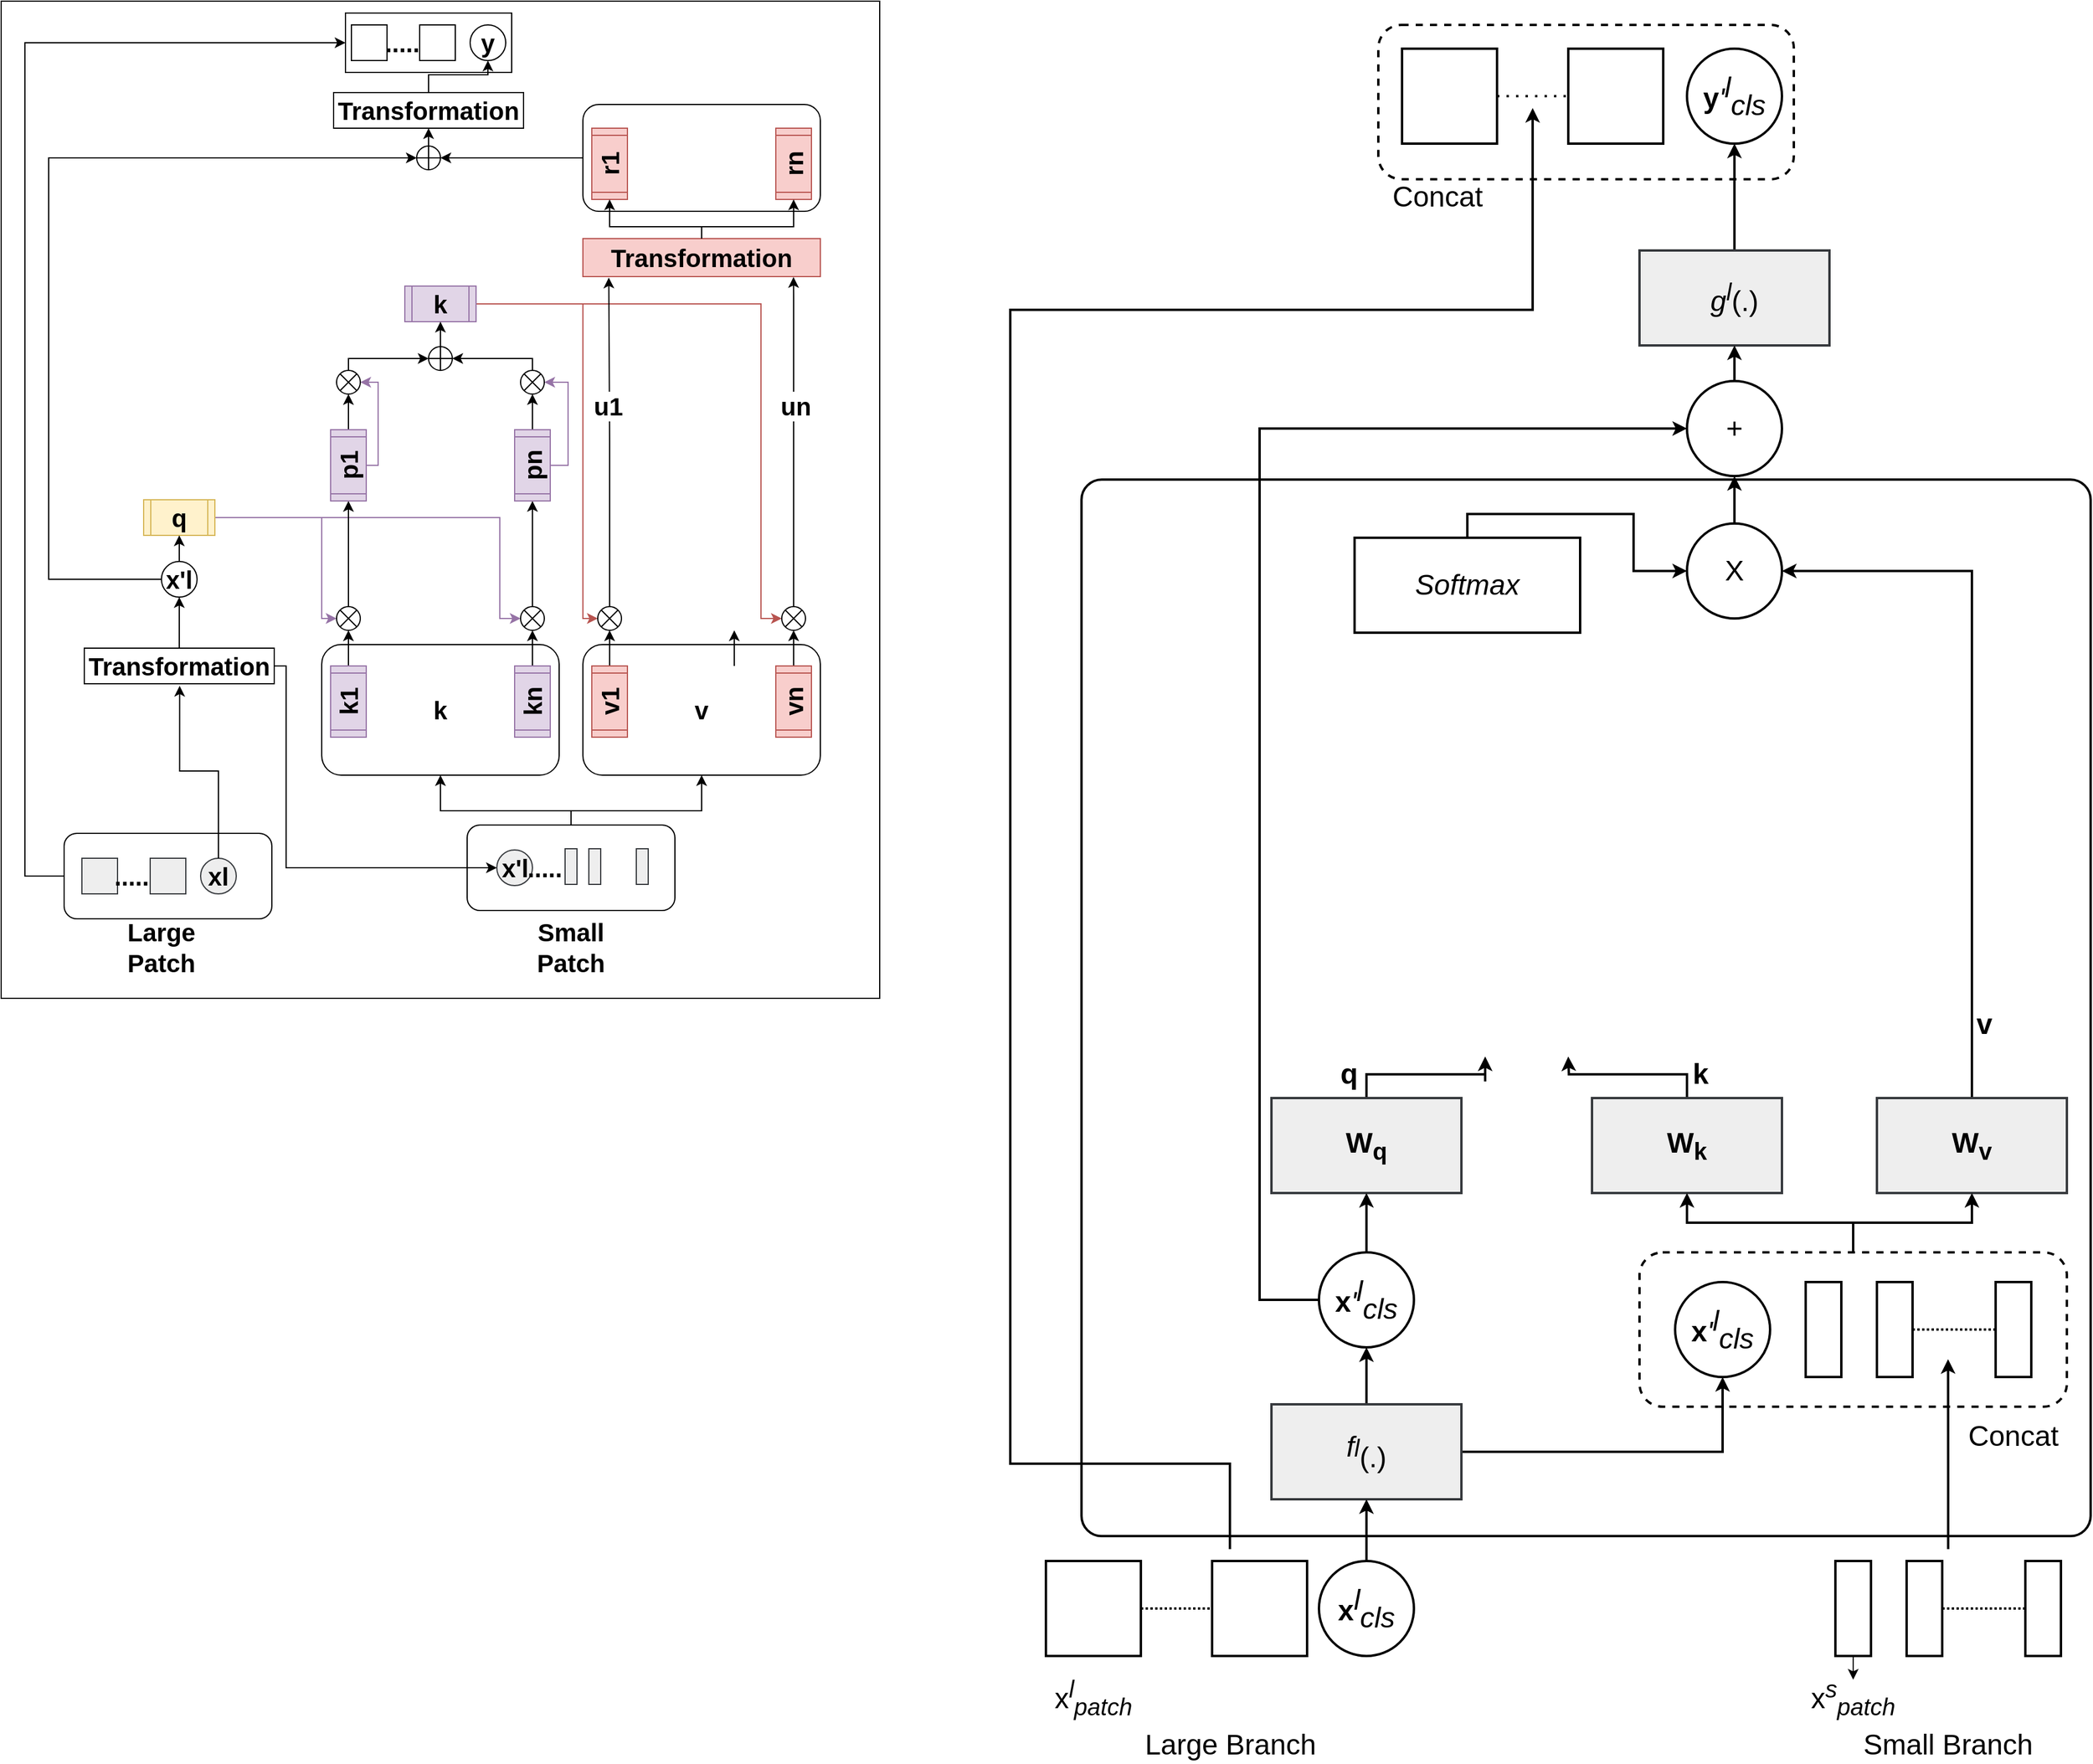<mxfile version="22.1.17" type="github">
  <diagram id="8pTBhF0LpMx93Jpw1MKz" name="Page-1">
    <mxGraphModel dx="2333" dy="1324" grid="1" gridSize="10" guides="1" tooltips="1" connect="1" arrows="1" fold="1" page="1" pageScale="1" pageWidth="850" pageHeight="1100" math="0" shadow="0">
      <root>
        <mxCell id="0" />
        <mxCell id="1" parent="0" />
        <mxCell id="Wy6P19Ys7phJF_CWAO8N-5" value="" style="rounded=0;whiteSpace=wrap;html=1;fontSize=21;fontStyle=1" parent="1" vertex="1">
          <mxGeometry x="50" y="18" width="740" height="840" as="geometry" />
        </mxCell>
        <mxCell id="Wy6P19Ys7phJF_CWAO8N-6" value="" style="rounded=0;whiteSpace=wrap;html=1;fontSize=21;fontStyle=1" parent="1" vertex="1">
          <mxGeometry x="340" y="28" width="140" height="50" as="geometry" />
        </mxCell>
        <mxCell id="Wy6P19Ys7phJF_CWAO8N-145" style="edgeStyle=orthogonalEdgeStyle;rounded=0;orthogonalLoop=1;jettySize=auto;html=1;exitX=1;exitY=0.5;exitDx=0;exitDy=0;entryX=0;entryY=0.5;entryDx=0;entryDy=0;fillColor=#e1d5e7;strokeColor=#9673a6;fontSize=21;fontStyle=1" parent="1" source="Wy6P19Ys7phJF_CWAO8N-24" target="Wy6P19Ys7phJF_CWAO8N-88" edge="1">
          <mxGeometry relative="1" as="geometry">
            <Array as="points">
              <mxPoint x="320" y="453" />
              <mxPoint x="320" y="538" />
            </Array>
          </mxGeometry>
        </mxCell>
        <mxCell id="Wy6P19Ys7phJF_CWAO8N-148" style="edgeStyle=orthogonalEdgeStyle;rounded=0;orthogonalLoop=1;jettySize=auto;html=1;exitX=1;exitY=0.5;exitDx=0;exitDy=0;entryX=0;entryY=0.5;entryDx=0;entryDy=0;fillColor=#e1d5e7;strokeColor=#9673a6;fontSize=21;fontStyle=1" parent="1" source="Wy6P19Ys7phJF_CWAO8N-24" target="Wy6P19Ys7phJF_CWAO8N-91" edge="1">
          <mxGeometry relative="1" as="geometry">
            <Array as="points">
              <mxPoint x="470" y="453" />
              <mxPoint x="470" y="538" />
            </Array>
          </mxGeometry>
        </mxCell>
        <mxCell id="Wy6P19Ys7phJF_CWAO8N-24" value="q" style="shape=process;whiteSpace=wrap;html=1;backgroundOutline=1;fillColor=#fff2cc;strokeColor=#d6b656;fontSize=21;fontStyle=1" parent="1" vertex="1">
          <mxGeometry x="170" y="438" width="60" height="30" as="geometry" />
        </mxCell>
        <mxCell id="Wy6P19Ys7phJF_CWAO8N-163" style="edgeStyle=orthogonalEdgeStyle;rounded=0;orthogonalLoop=1;jettySize=auto;html=1;exitX=1;exitY=0.5;exitDx=0;exitDy=0;entryX=0;entryY=0.5;entryDx=0;entryDy=0;fillColor=#f8cecc;strokeColor=#b85450;fontSize=21;fontStyle=1" parent="1" source="Wy6P19Ys7phJF_CWAO8N-26" target="Wy6P19Ys7phJF_CWAO8N-104" edge="1">
          <mxGeometry relative="1" as="geometry">
            <Array as="points">
              <mxPoint x="540" y="273" />
              <mxPoint x="540" y="538" />
            </Array>
          </mxGeometry>
        </mxCell>
        <mxCell id="Wy6P19Ys7phJF_CWAO8N-166" style="edgeStyle=orthogonalEdgeStyle;rounded=0;orthogonalLoop=1;jettySize=auto;html=1;exitX=1;exitY=0.5;exitDx=0;exitDy=0;entryX=0;entryY=0.5;entryDx=0;entryDy=0;fillColor=#f8cecc;strokeColor=#b85450;fontSize=21;fontStyle=1" parent="1" source="Wy6P19Ys7phJF_CWAO8N-26" target="Wy6P19Ys7phJF_CWAO8N-107" edge="1">
          <mxGeometry relative="1" as="geometry">
            <Array as="points">
              <mxPoint x="690" y="273" />
              <mxPoint x="690" y="538" />
            </Array>
          </mxGeometry>
        </mxCell>
        <mxCell id="Wy6P19Ys7phJF_CWAO8N-26" value="k" style="shape=process;whiteSpace=wrap;html=1;backgroundOutline=1;fillColor=#e1d5e7;strokeColor=#9673a6;fontSize=21;fontStyle=1" parent="1" vertex="1">
          <mxGeometry x="390" y="258" width="60" height="30" as="geometry" />
        </mxCell>
        <mxCell id="Wy6P19Ys7phJF_CWAO8N-173" style="edgeStyle=orthogonalEdgeStyle;rounded=0;orthogonalLoop=1;jettySize=auto;html=1;exitX=0;exitY=0.5;exitDx=0;exitDy=0;entryX=0;entryY=0.5;entryDx=0;entryDy=0;fontSize=21;fontStyle=1" parent="1" source="Wy6P19Ys7phJF_CWAO8N-198" target="Wy6P19Ys7phJF_CWAO8N-172" edge="1">
          <mxGeometry relative="1" as="geometry">
            <mxPoint x="100" y="623" as="sourcePoint" />
            <Array as="points">
              <mxPoint x="90" y="505" />
              <mxPoint x="90" y="150" />
            </Array>
          </mxGeometry>
        </mxCell>
        <mxCell id="Wy6P19Ys7phJF_CWAO8N-39" value="k" style="rounded=1;whiteSpace=wrap;html=1;fontSize=21;fontStyle=1" parent="1" vertex="1">
          <mxGeometry x="320" y="560" width="200" height="110" as="geometry" />
        </mxCell>
        <mxCell id="Wy6P19Ys7phJF_CWAO8N-40" value="v" style="rounded=1;whiteSpace=wrap;html=1;fontSize=21;fontStyle=1" parent="1" vertex="1">
          <mxGeometry x="540" y="560" width="200" height="110" as="geometry" />
        </mxCell>
        <mxCell id="Wy6P19Ys7phJF_CWAO8N-7" value="Transformation" style="rounded=0;whiteSpace=wrap;html=1;fillColor=#f8cecc;strokeColor=#b85450;fontSize=21;fontStyle=1" parent="1" vertex="1">
          <mxGeometry x="540" y="218" width="200" height="32" as="geometry" />
        </mxCell>
        <mxCell id="Wy6P19Ys7phJF_CWAO8N-149" style="edgeStyle=orthogonalEdgeStyle;rounded=0;orthogonalLoop=1;jettySize=auto;html=1;exitX=0.5;exitY=0;exitDx=0;exitDy=0;entryX=0.5;entryY=1;entryDx=0;entryDy=0;fontSize=21;fontStyle=1" parent="1" source="Wy6P19Ys7phJF_CWAO8N-198" target="Wy6P19Ys7phJF_CWAO8N-24" edge="1">
          <mxGeometry relative="1" as="geometry">
            <mxPoint x="200" y="488" as="sourcePoint" />
          </mxGeometry>
        </mxCell>
        <mxCell id="Wy6P19Ys7phJF_CWAO8N-76" style="edgeStyle=orthogonalEdgeStyle;rounded=0;orthogonalLoop=1;jettySize=auto;html=1;exitX=1;exitY=0.5;exitDx=0;exitDy=0;entryX=0.5;entryY=1;entryDx=0;entryDy=0;fontSize=21;fontStyle=1" parent="1" source="Wy6P19Ys7phJF_CWAO8N-78" target="Wy6P19Ys7phJF_CWAO8N-88" edge="1">
          <mxGeometry relative="1" as="geometry" />
        </mxCell>
        <mxCell id="Wy6P19Ys7phJF_CWAO8N-78" value="k1" style="shape=process;whiteSpace=wrap;html=1;backgroundOutline=1;rotation=-90;fillColor=#e1d5e7;strokeColor=#9673a6;fontSize=21;fontStyle=1" parent="1" vertex="1">
          <mxGeometry x="312.5" y="593" width="60" height="30" as="geometry" />
        </mxCell>
        <mxCell id="Wy6P19Ys7phJF_CWAO8N-85" style="edgeStyle=orthogonalEdgeStyle;rounded=0;orthogonalLoop=1;jettySize=auto;html=1;exitX=1;exitY=0.5;exitDx=0;exitDy=0;entryX=0.5;entryY=1;entryDx=0;entryDy=0;fontSize=21;fontStyle=1" parent="1" source="Wy6P19Ys7phJF_CWAO8N-87" target="Wy6P19Ys7phJF_CWAO8N-91" edge="1">
          <mxGeometry relative="1" as="geometry" />
        </mxCell>
        <mxCell id="Wy6P19Ys7phJF_CWAO8N-87" value="kn" style="shape=process;whiteSpace=wrap;html=1;backgroundOutline=1;rotation=-90;fillColor=#e1d5e7;strokeColor=#9673a6;fontSize=21;fontStyle=1" parent="1" vertex="1">
          <mxGeometry x="467.5" y="593" width="60" height="30" as="geometry" />
        </mxCell>
        <mxCell id="Wy6P19Ys7phJF_CWAO8N-141" style="edgeStyle=orthogonalEdgeStyle;rounded=0;orthogonalLoop=1;jettySize=auto;html=1;exitX=0.5;exitY=0;exitDx=0;exitDy=0;entryX=0;entryY=0.5;entryDx=0;entryDy=0;fontSize=21;fontStyle=1" parent="1" source="Wy6P19Ys7phJF_CWAO8N-88" target="Wy6P19Ys7phJF_CWAO8N-127" edge="1">
          <mxGeometry relative="1" as="geometry" />
        </mxCell>
        <mxCell id="Wy6P19Ys7phJF_CWAO8N-88" value="" style="shape=sumEllipse;perimeter=ellipsePerimeter;whiteSpace=wrap;html=1;backgroundOutline=1;fontSize=21;fontStyle=1" parent="1" vertex="1">
          <mxGeometry x="332.5" y="528" width="20" height="20" as="geometry" />
        </mxCell>
        <mxCell id="Wy6P19Ys7phJF_CWAO8N-144" style="edgeStyle=orthogonalEdgeStyle;rounded=0;orthogonalLoop=1;jettySize=auto;html=1;exitX=0.5;exitY=0;exitDx=0;exitDy=0;entryX=0;entryY=0.5;entryDx=0;entryDy=0;fontSize=21;fontStyle=1" parent="1" source="Wy6P19Ys7phJF_CWAO8N-91" target="Wy6P19Ys7phJF_CWAO8N-136" edge="1">
          <mxGeometry relative="1" as="geometry" />
        </mxCell>
        <mxCell id="Wy6P19Ys7phJF_CWAO8N-91" value="" style="shape=sumEllipse;perimeter=ellipsePerimeter;whiteSpace=wrap;html=1;backgroundOutline=1;fontSize=21;fontStyle=1" parent="1" vertex="1">
          <mxGeometry x="487.5" y="528" width="20" height="20" as="geometry" />
        </mxCell>
        <mxCell id="Wy6P19Ys7phJF_CWAO8N-92" style="edgeStyle=orthogonalEdgeStyle;rounded=0;orthogonalLoop=1;jettySize=auto;html=1;exitX=1;exitY=0.5;exitDx=0;exitDy=0;entryX=0.5;entryY=1;entryDx=0;entryDy=0;fontSize=21;fontStyle=1" parent="1" source="Wy6P19Ys7phJF_CWAO8N-94" target="Wy6P19Ys7phJF_CWAO8N-104" edge="1">
          <mxGeometry relative="1" as="geometry" />
        </mxCell>
        <mxCell id="Wy6P19Ys7phJF_CWAO8N-94" value="v1" style="shape=process;whiteSpace=wrap;html=1;backgroundOutline=1;rotation=-90;fillColor=#f8cecc;strokeColor=#b85450;fontSize=21;fontStyle=1" parent="1" vertex="1">
          <mxGeometry x="532.5" y="593" width="60" height="30" as="geometry" />
        </mxCell>
        <mxCell id="Wy6P19Ys7phJF_CWAO8N-98" style="edgeStyle=orthogonalEdgeStyle;rounded=0;orthogonalLoop=1;jettySize=auto;html=1;exitX=1;exitY=0.5;exitDx=0;exitDy=0;entryX=0.5;entryY=1;entryDx=0;entryDy=0;fontSize=21;fontStyle=1" parent="1" edge="1">
          <mxGeometry relative="1" as="geometry">
            <mxPoint x="667.5" y="578" as="sourcePoint" />
            <mxPoint x="667.5" y="548" as="targetPoint" />
          </mxGeometry>
        </mxCell>
        <mxCell id="Wy6P19Ys7phJF_CWAO8N-101" style="edgeStyle=orthogonalEdgeStyle;rounded=0;orthogonalLoop=1;jettySize=auto;html=1;exitX=1;exitY=0.5;exitDx=0;exitDy=0;entryX=0.5;entryY=1;entryDx=0;entryDy=0;fontSize=21;fontStyle=1" parent="1" source="Wy6P19Ys7phJF_CWAO8N-103" target="Wy6P19Ys7phJF_CWAO8N-107" edge="1">
          <mxGeometry relative="1" as="geometry" />
        </mxCell>
        <mxCell id="Wy6P19Ys7phJF_CWAO8N-103" value="vn" style="shape=process;whiteSpace=wrap;html=1;backgroundOutline=1;rotation=-90;fillColor=#f8cecc;strokeColor=#b85450;fontSize=21;fontStyle=1" parent="1" vertex="1">
          <mxGeometry x="687.5" y="593" width="60" height="30" as="geometry" />
        </mxCell>
        <mxCell id="Wy6P19Ys7phJF_CWAO8N-159" style="edgeStyle=orthogonalEdgeStyle;rounded=0;orthogonalLoop=1;jettySize=auto;html=1;exitX=0.5;exitY=0;exitDx=0;exitDy=0;entryX=0.109;entryY=1.026;entryDx=0;entryDy=0;entryPerimeter=0;fontSize=21;fontStyle=1" parent="1" source="Wy6P19Ys7phJF_CWAO8N-104" target="Wy6P19Ys7phJF_CWAO8N-7" edge="1">
          <mxGeometry relative="1" as="geometry" />
        </mxCell>
        <mxCell id="Wy6P19Ys7phJF_CWAO8N-217" value="u1" style="edgeLabel;html=1;align=center;verticalAlign=middle;resizable=0;points=[];fontSize=21;fontStyle=1" parent="Wy6P19Ys7phJF_CWAO8N-159" vertex="1" connectable="0">
          <mxGeometry x="0.222" y="1" relative="1" as="geometry">
            <mxPoint as="offset" />
          </mxGeometry>
        </mxCell>
        <mxCell id="Wy6P19Ys7phJF_CWAO8N-104" value="" style="shape=sumEllipse;perimeter=ellipsePerimeter;whiteSpace=wrap;html=1;backgroundOutline=1;fontSize=21;fontStyle=1" parent="1" vertex="1">
          <mxGeometry x="552.5" y="528" width="20" height="20" as="geometry" />
        </mxCell>
        <mxCell id="Wy6P19Ys7phJF_CWAO8N-162" style="edgeStyle=orthogonalEdgeStyle;rounded=0;orthogonalLoop=1;jettySize=auto;html=1;exitX=0.5;exitY=0;exitDx=0;exitDy=0;entryX=0.887;entryY=1.013;entryDx=0;entryDy=0;entryPerimeter=0;fontSize=21;fontStyle=1" parent="1" source="Wy6P19Ys7phJF_CWAO8N-107" target="Wy6P19Ys7phJF_CWAO8N-7" edge="1">
          <mxGeometry relative="1" as="geometry">
            <Array as="points">
              <mxPoint x="718" y="268" />
            </Array>
          </mxGeometry>
        </mxCell>
        <mxCell id="Wy6P19Ys7phJF_CWAO8N-222" value="un" style="edgeLabel;html=1;align=center;verticalAlign=middle;resizable=0;points=[];fontSize=21;fontStyle=1" parent="Wy6P19Ys7phJF_CWAO8N-162" vertex="1" connectable="0">
          <mxGeometry x="0.218" y="-1" relative="1" as="geometry">
            <mxPoint as="offset" />
          </mxGeometry>
        </mxCell>
        <mxCell id="Wy6P19Ys7phJF_CWAO8N-107" value="" style="shape=sumEllipse;perimeter=ellipsePerimeter;whiteSpace=wrap;html=1;backgroundOutline=1;fontSize=21;fontStyle=1" parent="1" vertex="1">
          <mxGeometry x="707.5" y="528" width="20" height="20" as="geometry" />
        </mxCell>
        <mxCell id="Wy6P19Ys7phJF_CWAO8N-125" style="edgeStyle=orthogonalEdgeStyle;rounded=0;orthogonalLoop=1;jettySize=auto;html=1;exitX=1;exitY=0.5;exitDx=0;exitDy=0;entryX=0.5;entryY=1;entryDx=0;entryDy=0;fontSize=21;fontStyle=1" parent="1" source="Wy6P19Ys7phJF_CWAO8N-127" target="Wy6P19Ys7phJF_CWAO8N-137" edge="1">
          <mxGeometry relative="1" as="geometry" />
        </mxCell>
        <mxCell id="Wy6P19Ys7phJF_CWAO8N-126" style="edgeStyle=orthogonalEdgeStyle;rounded=0;orthogonalLoop=1;jettySize=auto;html=1;exitX=0.5;exitY=1;exitDx=0;exitDy=0;entryX=1;entryY=0.5;entryDx=0;entryDy=0;fillColor=#e1d5e7;strokeColor=#9673a6;fontSize=21;fontStyle=1" parent="1" source="Wy6P19Ys7phJF_CWAO8N-127" target="Wy6P19Ys7phJF_CWAO8N-137" edge="1">
          <mxGeometry relative="1" as="geometry">
            <Array as="points">
              <mxPoint x="367.5" y="409" />
              <mxPoint x="367.5" y="339" />
            </Array>
          </mxGeometry>
        </mxCell>
        <mxCell id="Wy6P19Ys7phJF_CWAO8N-127" value="p1" style="shape=process;whiteSpace=wrap;html=1;backgroundOutline=1;rotation=-90;fillColor=#e1d5e7;strokeColor=#9673a6;fontSize=21;fontStyle=1" parent="1" vertex="1">
          <mxGeometry x="312.5" y="394" width="60" height="30" as="geometry" />
        </mxCell>
        <mxCell id="Wy6P19Ys7phJF_CWAO8N-134" style="edgeStyle=orthogonalEdgeStyle;rounded=0;orthogonalLoop=1;jettySize=auto;html=1;exitX=1;exitY=0.5;exitDx=0;exitDy=0;entryX=0.5;entryY=1;entryDx=0;entryDy=0;fontSize=21;fontStyle=1" parent="1" source="Wy6P19Ys7phJF_CWAO8N-136" target="Wy6P19Ys7phJF_CWAO8N-140" edge="1">
          <mxGeometry relative="1" as="geometry" />
        </mxCell>
        <mxCell id="Wy6P19Ys7phJF_CWAO8N-135" style="edgeStyle=orthogonalEdgeStyle;rounded=0;orthogonalLoop=1;jettySize=auto;html=1;exitX=0.5;exitY=1;exitDx=0;exitDy=0;entryX=1;entryY=0.5;entryDx=0;entryDy=0;fillColor=#e1d5e7;strokeColor=#9673a6;fontSize=21;fontStyle=1" parent="1" source="Wy6P19Ys7phJF_CWAO8N-136" target="Wy6P19Ys7phJF_CWAO8N-140" edge="1">
          <mxGeometry relative="1" as="geometry">
            <Array as="points">
              <mxPoint x="527.5" y="409" />
              <mxPoint x="527.5" y="339" />
            </Array>
          </mxGeometry>
        </mxCell>
        <mxCell id="Wy6P19Ys7phJF_CWAO8N-136" value="pn" style="shape=process;whiteSpace=wrap;html=1;backgroundOutline=1;rotation=-90;fillColor=#e1d5e7;strokeColor=#9673a6;fontSize=21;fontStyle=1" parent="1" vertex="1">
          <mxGeometry x="467.5" y="394" width="60" height="30" as="geometry" />
        </mxCell>
        <mxCell id="Wy6P19Ys7phJF_CWAO8N-151" style="edgeStyle=orthogonalEdgeStyle;rounded=0;orthogonalLoop=1;jettySize=auto;html=1;exitX=0.5;exitY=0;exitDx=0;exitDy=0;entryX=0;entryY=0.5;entryDx=0;entryDy=0;fontSize=21;fontStyle=1" parent="1" source="Wy6P19Ys7phJF_CWAO8N-137" target="Wy6P19Ys7phJF_CWAO8N-150" edge="1">
          <mxGeometry relative="1" as="geometry">
            <Array as="points">
              <mxPoint x="342" y="319" />
            </Array>
          </mxGeometry>
        </mxCell>
        <mxCell id="Wy6P19Ys7phJF_CWAO8N-137" value="" style="shape=sumEllipse;perimeter=ellipsePerimeter;whiteSpace=wrap;html=1;backgroundOutline=1;fontSize=21;fontStyle=1" parent="1" vertex="1">
          <mxGeometry x="332.5" y="329" width="20" height="20" as="geometry" />
        </mxCell>
        <mxCell id="Wy6P19Ys7phJF_CWAO8N-156" style="edgeStyle=orthogonalEdgeStyle;rounded=0;orthogonalLoop=1;jettySize=auto;html=1;exitX=0.5;exitY=0;exitDx=0;exitDy=0;entryX=1;entryY=0.5;entryDx=0;entryDy=0;fontSize=21;fontStyle=1" parent="1" source="Wy6P19Ys7phJF_CWAO8N-140" target="Wy6P19Ys7phJF_CWAO8N-150" edge="1">
          <mxGeometry relative="1" as="geometry">
            <Array as="points">
              <mxPoint x="498" y="319" />
            </Array>
          </mxGeometry>
        </mxCell>
        <mxCell id="Wy6P19Ys7phJF_CWAO8N-140" value="" style="shape=sumEllipse;perimeter=ellipsePerimeter;whiteSpace=wrap;html=1;backgroundOutline=1;fontSize=21;fontStyle=1" parent="1" vertex="1">
          <mxGeometry x="487.5" y="329" width="20" height="20" as="geometry" />
        </mxCell>
        <mxCell id="Wy6P19Ys7phJF_CWAO8N-157" style="edgeStyle=orthogonalEdgeStyle;rounded=0;orthogonalLoop=1;jettySize=auto;html=1;exitX=0.5;exitY=0;exitDx=0;exitDy=0;entryX=0.5;entryY=1;entryDx=0;entryDy=0;fontSize=21;fontStyle=1" parent="1" source="Wy6P19Ys7phJF_CWAO8N-150" target="Wy6P19Ys7phJF_CWAO8N-26" edge="1">
          <mxGeometry relative="1" as="geometry" />
        </mxCell>
        <mxCell id="Wy6P19Ys7phJF_CWAO8N-150" value="" style="shape=orEllipse;perimeter=ellipsePerimeter;whiteSpace=wrap;html=1;backgroundOutline=1;fontSize=21;fontStyle=1" parent="1" vertex="1">
          <mxGeometry x="410" y="309" width="20" height="20" as="geometry" />
        </mxCell>
        <mxCell id="Wy6P19Ys7phJF_CWAO8N-174" style="edgeStyle=orthogonalEdgeStyle;rounded=0;orthogonalLoop=1;jettySize=auto;html=1;exitX=0;exitY=0.5;exitDx=0;exitDy=0;entryX=1;entryY=0.5;entryDx=0;entryDy=0;fontSize=21;fontStyle=1" parent="1" source="Wy6P19Ys7phJF_CWAO8N-167" target="Wy6P19Ys7phJF_CWAO8N-172" edge="1">
          <mxGeometry relative="1" as="geometry" />
        </mxCell>
        <mxCell id="Wy6P19Ys7phJF_CWAO8N-167" value="" style="rounded=1;whiteSpace=wrap;html=1;fontSize=21;fontStyle=1" parent="1" vertex="1">
          <mxGeometry x="540" y="105" width="200" height="90" as="geometry" />
        </mxCell>
        <mxCell id="Wy6P19Ys7phJF_CWAO8N-32" value="r1" style="shape=process;whiteSpace=wrap;html=1;backgroundOutline=1;rotation=-90;fillColor=#f8cecc;strokeColor=#b85450;fontSize=21;fontStyle=1" parent="1" vertex="1">
          <mxGeometry x="532.5" y="140" width="60" height="30" as="geometry" />
        </mxCell>
        <mxCell id="Wy6P19Ys7phJF_CWAO8N-35" value="rn" style="shape=process;whiteSpace=wrap;html=1;backgroundOutline=1;rotation=-90;fillColor=#f8cecc;strokeColor=#b85450;fontSize=21;fontStyle=1" parent="1" vertex="1">
          <mxGeometry x="687.5" y="140" width="60" height="30" as="geometry" />
        </mxCell>
        <mxCell id="Wy6P19Ys7phJF_CWAO8N-168" style="edgeStyle=orthogonalEdgeStyle;rounded=0;orthogonalLoop=1;jettySize=auto;html=1;exitX=0.5;exitY=0;exitDx=0;exitDy=0;entryX=0;entryY=0.5;entryDx=0;entryDy=0;fontSize=21;fontStyle=1" parent="1" source="Wy6P19Ys7phJF_CWAO8N-7" target="Wy6P19Ys7phJF_CWAO8N-32" edge="1">
          <mxGeometry relative="1" as="geometry">
            <Array as="points">
              <mxPoint x="640" y="208" />
              <mxPoint x="563" y="208" />
            </Array>
          </mxGeometry>
        </mxCell>
        <mxCell id="Wy6P19Ys7phJF_CWAO8N-171" style="edgeStyle=orthogonalEdgeStyle;rounded=0;orthogonalLoop=1;jettySize=auto;html=1;exitX=0.5;exitY=0;exitDx=0;exitDy=0;entryX=0;entryY=0.5;entryDx=0;entryDy=0;fontSize=21;fontStyle=1" parent="1" source="Wy6P19Ys7phJF_CWAO8N-7" target="Wy6P19Ys7phJF_CWAO8N-35" edge="1">
          <mxGeometry relative="1" as="geometry">
            <Array as="points">
              <mxPoint x="640" y="208" />
              <mxPoint x="718" y="208" />
            </Array>
          </mxGeometry>
        </mxCell>
        <mxCell id="Wy6P19Ys7phJF_CWAO8N-175" style="edgeStyle=orthogonalEdgeStyle;rounded=0;orthogonalLoop=1;jettySize=auto;html=1;exitX=0.5;exitY=0;exitDx=0;exitDy=0;entryX=0.5;entryY=1;entryDx=0;entryDy=0;fontSize=21;fontStyle=1" parent="1" source="Wy6P19Ys7phJF_CWAO8N-172" target="Wy6P19Ys7phJF_CWAO8N-206" edge="1">
          <mxGeometry relative="1" as="geometry" />
        </mxCell>
        <mxCell id="Wy6P19Ys7phJF_CWAO8N-172" value="" style="shape=orEllipse;perimeter=ellipsePerimeter;whiteSpace=wrap;html=1;backgroundOutline=1;fontSize=21;fontStyle=1" parent="1" vertex="1">
          <mxGeometry x="400" y="140" width="20" height="20" as="geometry" />
        </mxCell>
        <mxCell id="Wy6P19Ys7phJF_CWAO8N-199" style="edgeStyle=orthogonalEdgeStyle;rounded=0;orthogonalLoop=1;jettySize=auto;html=1;exitX=0.5;exitY=0;exitDx=0;exitDy=0;entryX=0.5;entryY=1;entryDx=0;entryDy=0;fontSize=21;fontStyle=1" parent="1" source="Wy6P19Ys7phJF_CWAO8N-188" target="Wy6P19Ys7phJF_CWAO8N-39" edge="1">
          <mxGeometry relative="1" as="geometry">
            <Array as="points">
              <mxPoint x="530" y="700" />
              <mxPoint x="420" y="700" />
            </Array>
          </mxGeometry>
        </mxCell>
        <mxCell id="Wy6P19Ys7phJF_CWAO8N-200" style="edgeStyle=orthogonalEdgeStyle;rounded=0;orthogonalLoop=1;jettySize=auto;html=1;exitX=0.5;exitY=0;exitDx=0;exitDy=0;entryX=0.5;entryY=1;entryDx=0;entryDy=0;fontSize=21;fontStyle=1" parent="1" source="Wy6P19Ys7phJF_CWAO8N-188" target="Wy6P19Ys7phJF_CWAO8N-40" edge="1">
          <mxGeometry relative="1" as="geometry">
            <Array as="points">
              <mxPoint x="530" y="700" />
              <mxPoint x="640" y="700" />
            </Array>
          </mxGeometry>
        </mxCell>
        <mxCell id="Wy6P19Ys7phJF_CWAO8N-188" value="" style="rounded=1;whiteSpace=wrap;html=1;fontSize=21;fontStyle=1" parent="1" vertex="1">
          <mxGeometry x="442.5" y="712" width="175" height="72" as="geometry" />
        </mxCell>
        <mxCell id="Wy6P19Ys7phJF_CWAO8N-201" style="edgeStyle=orthogonalEdgeStyle;rounded=0;orthogonalLoop=1;jettySize=auto;html=1;exitX=1;exitY=0.5;exitDx=0;exitDy=0;entryX=0;entryY=0.5;entryDx=0;entryDy=0;fontSize=21;fontStyle=1" parent="1" source="Wy6P19Ys7phJF_CWAO8N-191" target="Wy6P19Ys7phJF_CWAO8N-196" edge="1">
          <mxGeometry relative="1" as="geometry">
            <Array as="points">
              <mxPoint x="290" y="578" />
              <mxPoint x="290" y="748" />
              <mxPoint x="465" y="748" />
            </Array>
          </mxGeometry>
        </mxCell>
        <mxCell id="Wy6P19Ys7phJF_CWAO8N-202" style="edgeStyle=orthogonalEdgeStyle;rounded=0;orthogonalLoop=1;jettySize=auto;html=1;exitX=0.5;exitY=0;exitDx=0;exitDy=0;entryX=0.5;entryY=1;entryDx=0;entryDy=0;fontSize=21;fontStyle=1" parent="1" source="Wy6P19Ys7phJF_CWAO8N-191" target="Wy6P19Ys7phJF_CWAO8N-198" edge="1">
          <mxGeometry relative="1" as="geometry" />
        </mxCell>
        <mxCell id="Wy6P19Ys7phJF_CWAO8N-191" value="Transformation" style="rounded=0;whiteSpace=wrap;html=1;fontSize=21;fontStyle=1" parent="1" vertex="1">
          <mxGeometry x="120" y="563" width="160" height="30" as="geometry" />
        </mxCell>
        <mxCell id="Wy6P19Ys7phJF_CWAO8N-193" value="" style="rounded=0;whiteSpace=wrap;html=1;fillColor=#eeeeee;strokeColor=#36393d;fontSize=21;fontStyle=1" parent="1" vertex="1">
          <mxGeometry x="525" y="732" width="10" height="30" as="geometry" />
        </mxCell>
        <mxCell id="Wy6P19Ys7phJF_CWAO8N-194" value="" style="rounded=0;whiteSpace=wrap;html=1;fillColor=#eeeeee;strokeColor=#36393d;fontSize=21;fontStyle=1" parent="1" vertex="1">
          <mxGeometry x="545" y="732" width="10" height="30" as="geometry" />
        </mxCell>
        <mxCell id="Wy6P19Ys7phJF_CWAO8N-195" value="" style="rounded=0;whiteSpace=wrap;html=1;fillColor=#eeeeee;strokeColor=#36393d;fontSize=21;fontStyle=1" parent="1" vertex="1">
          <mxGeometry x="585" y="732" width="10" height="30" as="geometry" />
        </mxCell>
        <mxCell id="Wy6P19Ys7phJF_CWAO8N-196" value="x&#39;l" style="ellipse;whiteSpace=wrap;html=1;aspect=fixed;fillColor=#eeeeee;strokeColor=#36393d;fontSize=21;fontStyle=1" parent="1" vertex="1">
          <mxGeometry x="467.5" y="733" width="30" height="30" as="geometry" />
        </mxCell>
        <mxCell id="Wy6P19Ys7phJF_CWAO8N-198" value="x&#39;l" style="ellipse;whiteSpace=wrap;html=1;aspect=fixed;fontSize=21;fontStyle=1" parent="1" vertex="1">
          <mxGeometry x="185" y="490" width="30" height="30" as="geometry" />
        </mxCell>
        <mxCell id="Wy6P19Ys7phJF_CWAO8N-205" style="edgeStyle=orthogonalEdgeStyle;rounded=0;orthogonalLoop=1;jettySize=auto;html=1;exitX=0;exitY=0.5;exitDx=0;exitDy=0;entryX=0;entryY=0.5;entryDx=0;entryDy=0;fontSize=21;fontStyle=1" parent="1" source="Wy6P19Ys7phJF_CWAO8N-203" target="Wy6P19Ys7phJF_CWAO8N-6" edge="1">
          <mxGeometry relative="1" as="geometry">
            <Array as="points">
              <mxPoint x="70" y="755" />
              <mxPoint x="70" y="53" />
            </Array>
          </mxGeometry>
        </mxCell>
        <mxCell id="Wy6P19Ys7phJF_CWAO8N-203" value="" style="rounded=1;whiteSpace=wrap;html=1;fontSize=21;fontStyle=1" parent="1" vertex="1">
          <mxGeometry x="103" y="719" width="175" height="72" as="geometry" />
        </mxCell>
        <mxCell id="Wy6P19Ys7phJF_CWAO8N-177" value="" style="whiteSpace=wrap;html=1;aspect=fixed;fillColor=#eeeeee;strokeColor=#36393d;fontSize=21;fontStyle=1" parent="1" vertex="1">
          <mxGeometry x="175.5" y="740" width="30" height="30" as="geometry" />
        </mxCell>
        <mxCell id="Wy6P19Ys7phJF_CWAO8N-189" value="" style="whiteSpace=wrap;html=1;aspect=fixed;fillColor=#eeeeee;strokeColor=#36393d;fontSize=21;fontStyle=1" parent="1" vertex="1">
          <mxGeometry x="118" y="740" width="30" height="30" as="geometry" />
        </mxCell>
        <mxCell id="Wy6P19Ys7phJF_CWAO8N-190" value="xl" style="ellipse;whiteSpace=wrap;html=1;aspect=fixed;fillColor=#eeeeee;strokeColor=#36393d;fontSize=21;fontStyle=1" parent="1" vertex="1">
          <mxGeometry x="218" y="740" width="30" height="30" as="geometry" />
        </mxCell>
        <mxCell id="Wy6P19Ys7phJF_CWAO8N-192" style="edgeStyle=orthogonalEdgeStyle;rounded=0;orthogonalLoop=1;jettySize=auto;html=1;exitX=0.5;exitY=0;exitDx=0;exitDy=0;entryX=0.502;entryY=1.058;entryDx=0;entryDy=0;entryPerimeter=0;fontSize=21;fontStyle=1" parent="1" source="Wy6P19Ys7phJF_CWAO8N-190" target="Wy6P19Ys7phJF_CWAO8N-191" edge="1">
          <mxGeometry relative="1" as="geometry" />
        </mxCell>
        <mxCell id="Wy6P19Ys7phJF_CWAO8N-207" style="edgeStyle=orthogonalEdgeStyle;rounded=0;orthogonalLoop=1;jettySize=auto;html=1;exitX=0.5;exitY=0;exitDx=0;exitDy=0;entryX=0.5;entryY=1;entryDx=0;entryDy=0;fontSize=21;fontStyle=1" parent="1" source="Wy6P19Ys7phJF_CWAO8N-206" target="Wy6P19Ys7phJF_CWAO8N-212" edge="1">
          <mxGeometry relative="1" as="geometry">
            <Array as="points">
              <mxPoint x="410" y="80" />
              <mxPoint x="460" y="80" />
            </Array>
          </mxGeometry>
        </mxCell>
        <mxCell id="Wy6P19Ys7phJF_CWAO8N-206" value="Transformation" style="rounded=0;whiteSpace=wrap;html=1;fontSize=21;fontStyle=1" parent="1" vertex="1">
          <mxGeometry x="330" y="95" width="160" height="30" as="geometry" />
        </mxCell>
        <mxCell id="Wy6P19Ys7phJF_CWAO8N-208" value="Large Patch" style="text;html=1;strokeColor=none;fillColor=none;align=center;verticalAlign=middle;whiteSpace=wrap;rounded=0;fontSize=21;fontStyle=1" parent="1" vertex="1">
          <mxGeometry x="155" y="800" width="60" height="30" as="geometry" />
        </mxCell>
        <mxCell id="Wy6P19Ys7phJF_CWAO8N-209" value="Small &lt;br style=&quot;font-size: 21px;&quot;&gt;Patch" style="text;html=1;strokeColor=none;fillColor=none;align=center;verticalAlign=middle;whiteSpace=wrap;rounded=0;fontSize=21;fontStyle=1" parent="1" vertex="1">
          <mxGeometry x="500" y="800" width="60" height="30" as="geometry" />
        </mxCell>
        <mxCell id="Wy6P19Ys7phJF_CWAO8N-210" value="" style="whiteSpace=wrap;html=1;aspect=fixed;fontSize=21;fontStyle=1" parent="1" vertex="1">
          <mxGeometry x="402.5" y="38" width="30" height="30" as="geometry" />
        </mxCell>
        <mxCell id="Wy6P19Ys7phJF_CWAO8N-211" value="" style="whiteSpace=wrap;html=1;aspect=fixed;fontSize=21;fontStyle=1" parent="1" vertex="1">
          <mxGeometry x="345" y="38" width="30" height="30" as="geometry" />
        </mxCell>
        <mxCell id="Wy6P19Ys7phJF_CWAO8N-212" value="y" style="ellipse;whiteSpace=wrap;html=1;aspect=fixed;fontSize=21;fontStyle=1" parent="1" vertex="1">
          <mxGeometry x="445" y="38" width="30" height="30" as="geometry" />
        </mxCell>
        <mxCell id="Wy6P19Ys7phJF_CWAO8N-213" value="....." style="text;html=1;strokeColor=none;fillColor=none;align=center;verticalAlign=middle;whiteSpace=wrap;rounded=0;fontSize=21;fontStyle=1" parent="1" vertex="1">
          <mxGeometry x="130" y="740" width="60" height="30" as="geometry" />
        </mxCell>
        <mxCell id="Wy6P19Ys7phJF_CWAO8N-214" value="....." style="text;html=1;strokeColor=none;fillColor=none;align=center;verticalAlign=middle;whiteSpace=wrap;rounded=0;fontSize=21;fontStyle=1" parent="1" vertex="1">
          <mxGeometry x="477.5" y="733" width="60" height="30" as="geometry" />
        </mxCell>
        <mxCell id="Wy6P19Ys7phJF_CWAO8N-215" value="....." style="text;html=1;strokeColor=none;fillColor=none;align=center;verticalAlign=middle;whiteSpace=wrap;rounded=0;fontSize=21;fontStyle=1" parent="1" vertex="1">
          <mxGeometry x="357.5" y="38" width="60" height="30" as="geometry" />
        </mxCell>
        <mxCell id="ZhT6Ja5f5Oj73jSTYMe2-1" value="" style="rounded=0;whiteSpace=wrap;html=1;fillColor=none;strokeColor=none;strokeWidth=2;" vertex="1" parent="1">
          <mxGeometry x="920" y="1322" width="330" height="100" as="geometry" />
        </mxCell>
        <mxCell id="ZhT6Ja5f5Oj73jSTYMe2-2" value="" style="rounded=1;whiteSpace=wrap;html=1;fillColor=default;fontSize=24;dashed=1;strokeWidth=2;" vertex="1" parent="1">
          <mxGeometry x="1210" y="38" width="350" height="130" as="geometry" />
        </mxCell>
        <mxCell id="ZhT6Ja5f5Oj73jSTYMe2-3" value="" style="rounded=0;whiteSpace=wrap;html=1;fillColor=default;fontSize=24;strokeWidth=2;" vertex="1" parent="1">
          <mxGeometry x="1230" y="58" width="80" height="80" as="geometry" />
        </mxCell>
        <mxCell id="ZhT6Ja5f5Oj73jSTYMe2-4" value="" style="rounded=0;whiteSpace=wrap;html=1;fillColor=default;fontSize=24;strokeWidth=2;" vertex="1" parent="1">
          <mxGeometry x="1370" y="58" width="80" height="80" as="geometry" />
        </mxCell>
        <mxCell id="ZhT6Ja5f5Oj73jSTYMe2-5" value="" style="rounded=1;whiteSpace=wrap;html=1;shadow=0;glass=0;arcSize=2;fillColor=default;fontSize=24;strokeWidth=2;" vertex="1" parent="1">
          <mxGeometry x="960" y="421" width="850" height="890" as="geometry" />
        </mxCell>
        <mxCell id="ZhT6Ja5f5Oj73jSTYMe2-6" value="&lt;span style=&quot;font-size: 24px;&quot;&gt;&lt;b&gt;y&lt;/b&gt;&lt;i style=&quot;&quot;&gt;&#39;&lt;sup style=&quot;font-size: 24px;&quot;&gt;l&lt;/sup&gt;&lt;sub style=&quot;font-size: 24px;&quot;&gt;cls&lt;/sub&gt;&lt;/i&gt;&lt;/span&gt;" style="ellipse;whiteSpace=wrap;html=1;aspect=fixed;fillColor=default;fontSize=24;strokeWidth=2;" vertex="1" parent="1">
          <mxGeometry x="1470" y="58" width="80" height="80" as="geometry" />
        </mxCell>
        <mxCell id="ZhT6Ja5f5Oj73jSTYMe2-7" value="" style="endArrow=none;dashed=1;html=1;dashPattern=1 3;strokeWidth=2;rounded=0;entryX=0;entryY=0.5;entryDx=0;entryDy=0;exitX=1;exitY=0.5;exitDx=0;exitDy=0;fontSize=24;" edge="1" parent="1" source="ZhT6Ja5f5Oj73jSTYMe2-3" target="ZhT6Ja5f5Oj73jSTYMe2-4">
          <mxGeometry width="50" height="50" relative="1" as="geometry">
            <mxPoint x="1320" y="123" as="sourcePoint" />
            <mxPoint x="1360" y="83" as="targetPoint" />
          </mxGeometry>
        </mxCell>
        <mxCell id="ZhT6Ja5f5Oj73jSTYMe2-8" value="" style="edgeStyle=orthogonalEdgeStyle;rounded=0;orthogonalLoop=1;jettySize=auto;html=1;entryX=0.5;entryY=1;entryDx=0;entryDy=0;fontSize=24;strokeWidth=2;" edge="1" parent="1" source="ZhT6Ja5f5Oj73jSTYMe2-9" target="ZhT6Ja5f5Oj73jSTYMe2-6">
          <mxGeometry relative="1" as="geometry" />
        </mxCell>
        <mxCell id="ZhT6Ja5f5Oj73jSTYMe2-9" value="&lt;i&gt;g&lt;sup&gt;l&lt;/sup&gt;&lt;/i&gt;(.)" style="rounded=0;whiteSpace=wrap;html=1;strokeColor=#36393d;fillColor=#eeeeee;fontSize=24;strokeWidth=2;" vertex="1" parent="1">
          <mxGeometry x="1430" y="228" width="160" height="80" as="geometry" />
        </mxCell>
        <mxCell id="ZhT6Ja5f5Oj73jSTYMe2-10" style="edgeStyle=orthogonalEdgeStyle;rounded=0;orthogonalLoop=1;jettySize=auto;html=1;exitX=0.5;exitY=0;exitDx=0;exitDy=0;entryX=0.5;entryY=1;entryDx=0;entryDy=0;fontSize=24;strokeWidth=2;" edge="1" parent="1" source="ZhT6Ja5f5Oj73jSTYMe2-11" target="ZhT6Ja5f5Oj73jSTYMe2-9">
          <mxGeometry relative="1" as="geometry" />
        </mxCell>
        <mxCell id="ZhT6Ja5f5Oj73jSTYMe2-11" value="+" style="ellipse;whiteSpace=wrap;html=1;aspect=fixed;fontSize=24;strokeWidth=2;" vertex="1" parent="1">
          <mxGeometry x="1470" y="338" width="80" height="80" as="geometry" />
        </mxCell>
        <mxCell id="ZhT6Ja5f5Oj73jSTYMe2-12" style="edgeStyle=orthogonalEdgeStyle;rounded=0;orthogonalLoop=1;jettySize=auto;html=1;exitX=0.5;exitY=0;exitDx=0;exitDy=0;entryX=0.5;entryY=1;entryDx=0;entryDy=0;fontSize=24;strokeWidth=2;" edge="1" parent="1" source="ZhT6Ja5f5Oj73jSTYMe2-13" target="ZhT6Ja5f5Oj73jSTYMe2-11">
          <mxGeometry relative="1" as="geometry" />
        </mxCell>
        <mxCell id="ZhT6Ja5f5Oj73jSTYMe2-13" value="X" style="ellipse;whiteSpace=wrap;html=1;aspect=fixed;fontSize=24;strokeWidth=2;" vertex="1" parent="1">
          <mxGeometry x="1470" y="458" width="80" height="80" as="geometry" />
        </mxCell>
        <mxCell id="ZhT6Ja5f5Oj73jSTYMe2-14" style="edgeStyle=orthogonalEdgeStyle;rounded=0;orthogonalLoop=1;jettySize=auto;html=1;exitX=0.5;exitY=0;exitDx=0;exitDy=0;entryX=0;entryY=0.5;entryDx=0;entryDy=0;fontSize=24;strokeWidth=2;" edge="1" parent="1" source="ZhT6Ja5f5Oj73jSTYMe2-15" target="ZhT6Ja5f5Oj73jSTYMe2-13">
          <mxGeometry relative="1" as="geometry" />
        </mxCell>
        <mxCell id="ZhT6Ja5f5Oj73jSTYMe2-15" value="&lt;i&gt;Softmax&lt;/i&gt;" style="rounded=0;whiteSpace=wrap;html=1;fontSize=24;strokeWidth=2;" vertex="1" parent="1">
          <mxGeometry x="1190" y="470" width="190" height="80" as="geometry" />
        </mxCell>
        <mxCell id="ZhT6Ja5f5Oj73jSTYMe2-18" style="edgeStyle=orthogonalEdgeStyle;rounded=0;orthogonalLoop=1;jettySize=auto;html=1;exitX=0.5;exitY=0;exitDx=0;exitDy=0;entryX=1;entryY=0.5;entryDx=0;entryDy=0;fontSize=24;strokeWidth=2;entryPerimeter=0;" edge="1" parent="1" source="ZhT6Ja5f5Oj73jSTYMe2-20">
          <mxGeometry relative="1" as="geometry">
            <mxPoint x="1370" y="907" as="targetPoint" />
          </mxGeometry>
        </mxCell>
        <mxCell id="ZhT6Ja5f5Oj73jSTYMe2-19" value="k" style="edgeLabel;html=1;align=center;verticalAlign=middle;resizable=0;points=[];fontSize=24;fontStyle=1" vertex="1" connectable="0" parent="ZhT6Ja5f5Oj73jSTYMe2-18">
          <mxGeometry x="0.274" relative="1" as="geometry">
            <mxPoint x="76" as="offset" />
          </mxGeometry>
        </mxCell>
        <mxCell id="ZhT6Ja5f5Oj73jSTYMe2-20" value="&lt;b&gt;W&lt;sub&gt;k&lt;/sub&gt;&lt;/b&gt;" style="rounded=0;whiteSpace=wrap;html=1;fillColor=#eeeeee;strokeColor=#36393d;fontSize=24;strokeWidth=2;" vertex="1" parent="1">
          <mxGeometry x="1390" y="942" width="160" height="80" as="geometry" />
        </mxCell>
        <mxCell id="ZhT6Ja5f5Oj73jSTYMe2-21" style="edgeStyle=orthogonalEdgeStyle;rounded=0;orthogonalLoop=1;jettySize=auto;html=1;exitX=0.5;exitY=0;exitDx=0;exitDy=0;entryX=0;entryY=0.5;entryDx=0;entryDy=0;fontSize=24;strokeWidth=2;entryPerimeter=0;" edge="1" parent="1" source="ZhT6Ja5f5Oj73jSTYMe2-23">
          <mxGeometry relative="1" as="geometry">
            <mxPoint x="1300" y="907" as="targetPoint" />
          </mxGeometry>
        </mxCell>
        <mxCell id="ZhT6Ja5f5Oj73jSTYMe2-22" value="q" style="edgeLabel;html=1;align=center;verticalAlign=middle;resizable=0;points=[];fontSize=24;fontStyle=1" vertex="1" connectable="0" parent="ZhT6Ja5f5Oj73jSTYMe2-21">
          <mxGeometry x="-0.176" y="3" relative="1" as="geometry">
            <mxPoint x="-56" y="3" as="offset" />
          </mxGeometry>
        </mxCell>
        <mxCell id="ZhT6Ja5f5Oj73jSTYMe2-23" value="&lt;b&gt;W&lt;sub&gt;q&lt;/sub&gt;&lt;/b&gt;" style="rounded=0;whiteSpace=wrap;html=1;fillColor=#eeeeee;strokeColor=#36393d;fontSize=24;strokeWidth=2;" vertex="1" parent="1">
          <mxGeometry x="1120" y="942" width="160" height="80" as="geometry" />
        </mxCell>
        <mxCell id="ZhT6Ja5f5Oj73jSTYMe2-24" style="edgeStyle=orthogonalEdgeStyle;rounded=0;orthogonalLoop=1;jettySize=auto;html=1;exitX=0.5;exitY=0;exitDx=0;exitDy=0;entryX=1;entryY=0.5;entryDx=0;entryDy=0;fontSize=24;strokeWidth=2;" edge="1" parent="1" source="ZhT6Ja5f5Oj73jSTYMe2-26" target="ZhT6Ja5f5Oj73jSTYMe2-13">
          <mxGeometry relative="1" as="geometry" />
        </mxCell>
        <mxCell id="ZhT6Ja5f5Oj73jSTYMe2-25" value="v" style="edgeLabel;html=1;align=center;verticalAlign=middle;resizable=0;points=[];fontSize=24;fontStyle=1" vertex="1" connectable="0" parent="ZhT6Ja5f5Oj73jSTYMe2-24">
          <mxGeometry x="-0.798" y="-1" relative="1" as="geometry">
            <mxPoint x="9" y="-1" as="offset" />
          </mxGeometry>
        </mxCell>
        <mxCell id="ZhT6Ja5f5Oj73jSTYMe2-26" value="&lt;b&gt;W&lt;sub&gt;v&lt;/sub&gt;&lt;/b&gt;" style="rounded=0;whiteSpace=wrap;html=1;fillColor=#eeeeee;strokeColor=#36393d;fontSize=24;strokeWidth=2;" vertex="1" parent="1">
          <mxGeometry x="1630" y="942" width="160" height="80" as="geometry" />
        </mxCell>
        <mxCell id="ZhT6Ja5f5Oj73jSTYMe2-27" style="edgeStyle=orthogonalEdgeStyle;rounded=0;orthogonalLoop=1;jettySize=auto;html=1;entryX=0.5;entryY=1;entryDx=0;entryDy=0;fontSize=24;strokeWidth=2;" edge="1" parent="1" source="ZhT6Ja5f5Oj73jSTYMe2-29" target="ZhT6Ja5f5Oj73jSTYMe2-23">
          <mxGeometry relative="1" as="geometry" />
        </mxCell>
        <mxCell id="ZhT6Ja5f5Oj73jSTYMe2-28" style="edgeStyle=orthogonalEdgeStyle;rounded=0;orthogonalLoop=1;jettySize=auto;html=1;exitX=0;exitY=0.5;exitDx=0;exitDy=0;entryX=0;entryY=0.5;entryDx=0;entryDy=0;fontSize=24;strokeWidth=2;" edge="1" parent="1" source="ZhT6Ja5f5Oj73jSTYMe2-29" target="ZhT6Ja5f5Oj73jSTYMe2-11">
          <mxGeometry relative="1" as="geometry">
            <Array as="points">
              <mxPoint x="1110" y="1112" />
              <mxPoint x="1110" y="378" />
            </Array>
          </mxGeometry>
        </mxCell>
        <mxCell id="ZhT6Ja5f5Oj73jSTYMe2-29" value="&lt;span style=&quot;border-color: var(--border-color);&quot;&gt;&lt;b&gt;x&lt;/b&gt;&lt;i style=&quot;&quot;&gt;&#39;&lt;sup style=&quot;border-color: var(--border-color); font-size: 24px;&quot;&gt;l&lt;/sup&gt;&lt;sub style=&quot;border-color: var(--border-color); font-size: 24px;&quot;&gt;cls&lt;/sub&gt;&lt;/i&gt;&lt;/span&gt;" style="ellipse;whiteSpace=wrap;html=1;aspect=fixed;fontSize=24;strokeWidth=2;" vertex="1" parent="1">
          <mxGeometry x="1160" y="1072" width="80" height="80" as="geometry" />
        </mxCell>
        <mxCell id="ZhT6Ja5f5Oj73jSTYMe2-30" style="edgeStyle=orthogonalEdgeStyle;rounded=0;orthogonalLoop=1;jettySize=auto;html=1;entryX=0.5;entryY=1;entryDx=0;entryDy=0;fontSize=24;strokeWidth=2;" edge="1" parent="1" source="ZhT6Ja5f5Oj73jSTYMe2-32" target="ZhT6Ja5f5Oj73jSTYMe2-29">
          <mxGeometry relative="1" as="geometry" />
        </mxCell>
        <mxCell id="ZhT6Ja5f5Oj73jSTYMe2-31" style="edgeStyle=orthogonalEdgeStyle;rounded=0;orthogonalLoop=1;jettySize=auto;html=1;exitX=1;exitY=0.5;exitDx=0;exitDy=0;entryX=0.5;entryY=1;entryDx=0;entryDy=0;fontSize=24;strokeWidth=2;" edge="1" parent="1" source="ZhT6Ja5f5Oj73jSTYMe2-32" target="ZhT6Ja5f5Oj73jSTYMe2-50">
          <mxGeometry relative="1" as="geometry" />
        </mxCell>
        <mxCell id="ZhT6Ja5f5Oj73jSTYMe2-32" value="&lt;i style=&quot;border-color: var(--border-color);&quot;&gt;&lt;sup style=&quot;border-color: var(--border-color);&quot;&gt;&lt;span style=&quot;font-size: 24px;&quot;&gt;f&lt;/span&gt;l&lt;/sup&gt;&lt;/i&gt;(.)" style="rounded=0;whiteSpace=wrap;html=1;fillColor=#eeeeee;strokeColor=#36393d;fontSize=24;strokeWidth=2;" vertex="1" parent="1">
          <mxGeometry x="1120" y="1200" width="160" height="80" as="geometry" />
        </mxCell>
        <mxCell id="ZhT6Ja5f5Oj73jSTYMe2-33" style="edgeStyle=orthogonalEdgeStyle;rounded=0;orthogonalLoop=1;jettySize=auto;html=1;exitX=1;exitY=0.5;exitDx=0;exitDy=0;entryX=0;entryY=0.5;entryDx=0;entryDy=0;strokeWidth=2;endArrow=none;endFill=0;dashed=1;dashPattern=1 1;" edge="1" parent="1" source="ZhT6Ja5f5Oj73jSTYMe2-34" target="ZhT6Ja5f5Oj73jSTYMe2-35">
          <mxGeometry relative="1" as="geometry" />
        </mxCell>
        <mxCell id="ZhT6Ja5f5Oj73jSTYMe2-34" value="" style="rounded=0;whiteSpace=wrap;html=1;fillColor=default;fontSize=24;strokeWidth=2;" vertex="1" parent="1">
          <mxGeometry x="930" y="1332" width="80" height="80" as="geometry" />
        </mxCell>
        <mxCell id="ZhT6Ja5f5Oj73jSTYMe2-35" value="" style="rounded=0;whiteSpace=wrap;html=1;fillColor=default;fontSize=24;strokeWidth=2;" vertex="1" parent="1">
          <mxGeometry x="1070" y="1332" width="80" height="80" as="geometry" />
        </mxCell>
        <mxCell id="ZhT6Ja5f5Oj73jSTYMe2-36" style="edgeStyle=orthogonalEdgeStyle;rounded=0;orthogonalLoop=1;jettySize=auto;html=1;entryX=0.5;entryY=1;entryDx=0;entryDy=0;fontSize=24;strokeWidth=2;" edge="1" parent="1" source="ZhT6Ja5f5Oj73jSTYMe2-37" target="ZhT6Ja5f5Oj73jSTYMe2-32">
          <mxGeometry relative="1" as="geometry" />
        </mxCell>
        <mxCell id="ZhT6Ja5f5Oj73jSTYMe2-37" value="&lt;span style=&quot;font-size: 24px;&quot;&gt;&lt;span style=&quot;font-weight: bold; font-size: 24px;&quot;&gt;x&lt;/span&gt;&lt;i style=&quot;&quot;&gt;&lt;sup style=&quot;font-size: 24px;&quot;&gt;l&lt;/sup&gt;&lt;sub style=&quot;font-size: 24px;&quot;&gt;cls&lt;/sub&gt;&lt;/i&gt;&lt;/span&gt;" style="ellipse;whiteSpace=wrap;html=1;aspect=fixed;fillColor=default;fontSize=24;strokeWidth=2;" vertex="1" parent="1">
          <mxGeometry x="1160" y="1332" width="80" height="80" as="geometry" />
        </mxCell>
        <mxCell id="ZhT6Ja5f5Oj73jSTYMe2-38" style="edgeStyle=orthogonalEdgeStyle;rounded=0;orthogonalLoop=1;jettySize=auto;html=1;exitX=0.5;exitY=0;exitDx=0;exitDy=0;entryX=0.5;entryY=1;entryDx=0;entryDy=0;fontSize=24;strokeWidth=2;" edge="1" parent="1" source="ZhT6Ja5f5Oj73jSTYMe2-40" target="ZhT6Ja5f5Oj73jSTYMe2-20">
          <mxGeometry relative="1" as="geometry" />
        </mxCell>
        <mxCell id="ZhT6Ja5f5Oj73jSTYMe2-39" style="edgeStyle=orthogonalEdgeStyle;rounded=0;orthogonalLoop=1;jettySize=auto;html=1;exitX=0.5;exitY=0;exitDx=0;exitDy=0;entryX=0.5;entryY=1;entryDx=0;entryDy=0;fontSize=24;strokeWidth=2;" edge="1" parent="1" source="ZhT6Ja5f5Oj73jSTYMe2-40" target="ZhT6Ja5f5Oj73jSTYMe2-26">
          <mxGeometry relative="1" as="geometry" />
        </mxCell>
        <mxCell id="ZhT6Ja5f5Oj73jSTYMe2-40" value="" style="rounded=1;whiteSpace=wrap;html=1;fillColor=none;fontSize=24;dashed=1;strokeWidth=2;" vertex="1" parent="1">
          <mxGeometry x="1430" y="1072" width="360" height="130" as="geometry" />
        </mxCell>
        <mxCell id="ZhT6Ja5f5Oj73jSTYMe2-41" style="edgeStyle=orthogonalEdgeStyle;rounded=0;orthogonalLoop=1;jettySize=auto;html=1;exitX=0.5;exitY=1;exitDx=0;exitDy=0;entryX=0.5;entryY=0;entryDx=0;entryDy=0;" edge="1" parent="1" source="ZhT6Ja5f5Oj73jSTYMe2-42" target="ZhT6Ja5f5Oj73jSTYMe2-54">
          <mxGeometry relative="1" as="geometry" />
        </mxCell>
        <mxCell id="ZhT6Ja5f5Oj73jSTYMe2-42" value="" style="rounded=0;whiteSpace=wrap;html=1;fontSize=24;strokeWidth=2;" vertex="1" parent="1">
          <mxGeometry x="1595" y="1332" width="30" height="80" as="geometry" />
        </mxCell>
        <mxCell id="ZhT6Ja5f5Oj73jSTYMe2-43" style="edgeStyle=orthogonalEdgeStyle;rounded=0;orthogonalLoop=1;jettySize=auto;html=1;exitX=1;exitY=0.5;exitDx=0;exitDy=0;entryX=0;entryY=0.5;entryDx=0;entryDy=0;dashed=1;dashPattern=1 1;sourcePerimeterSpacing=0;endArrow=none;endFill=0;strokeWidth=2;jumpSize=21;fontSize=24;" edge="1" parent="1" source="ZhT6Ja5f5Oj73jSTYMe2-44" target="ZhT6Ja5f5Oj73jSTYMe2-45">
          <mxGeometry relative="1" as="geometry" />
        </mxCell>
        <mxCell id="ZhT6Ja5f5Oj73jSTYMe2-44" value="" style="rounded=0;whiteSpace=wrap;html=1;fontSize=24;strokeWidth=2;" vertex="1" parent="1">
          <mxGeometry x="1655" y="1332" width="30" height="80" as="geometry" />
        </mxCell>
        <mxCell id="ZhT6Ja5f5Oj73jSTYMe2-45" value="" style="rounded=0;whiteSpace=wrap;html=1;fontSize=24;strokeWidth=2;" vertex="1" parent="1">
          <mxGeometry x="1755" y="1332" width="30" height="80" as="geometry" />
        </mxCell>
        <mxCell id="ZhT6Ja5f5Oj73jSTYMe2-46" value="" style="rounded=0;whiteSpace=wrap;html=1;fontSize=24;strokeWidth=2;" vertex="1" parent="1">
          <mxGeometry x="1570" y="1097" width="30" height="80" as="geometry" />
        </mxCell>
        <mxCell id="ZhT6Ja5f5Oj73jSTYMe2-47" style="edgeStyle=orthogonalEdgeStyle;rounded=0;orthogonalLoop=1;jettySize=auto;html=1;exitX=1;exitY=0.5;exitDx=0;exitDy=0;entryX=0;entryY=0.5;entryDx=0;entryDy=0;dashed=1;dashPattern=1 1;sourcePerimeterSpacing=0;endArrow=none;endFill=0;strokeWidth=2;jumpSize=21;fontSize=24;" edge="1" parent="1" source="ZhT6Ja5f5Oj73jSTYMe2-48" target="ZhT6Ja5f5Oj73jSTYMe2-49">
          <mxGeometry relative="1" as="geometry" />
        </mxCell>
        <mxCell id="ZhT6Ja5f5Oj73jSTYMe2-48" value="" style="rounded=0;whiteSpace=wrap;html=1;fontSize=24;strokeWidth=2;" vertex="1" parent="1">
          <mxGeometry x="1630" y="1097" width="30" height="80" as="geometry" />
        </mxCell>
        <mxCell id="ZhT6Ja5f5Oj73jSTYMe2-49" value="" style="rounded=0;whiteSpace=wrap;html=1;fontSize=24;strokeWidth=2;" vertex="1" parent="1">
          <mxGeometry x="1730" y="1097" width="30" height="80" as="geometry" />
        </mxCell>
        <mxCell id="ZhT6Ja5f5Oj73jSTYMe2-50" value="&lt;b style=&quot;font-size: 24px;&quot;&gt;x&lt;/b&gt;&lt;span style=&quot;font-size: 24px;&quot;&gt;&lt;i&gt;&#39;&lt;sup style=&quot;font-size: 24px;&quot;&gt;l&lt;/sup&gt;&lt;sub style=&quot;font-size: 24px;&quot;&gt;cls&lt;/sub&gt;&lt;/i&gt;&lt;/span&gt;" style="ellipse;whiteSpace=wrap;html=1;aspect=fixed;fillColor=none;fontSize=24;strokeWidth=2;" vertex="1" parent="1">
          <mxGeometry x="1460" y="1097" width="80" height="80" as="geometry" />
        </mxCell>
        <mxCell id="ZhT6Ja5f5Oj73jSTYMe2-51" style="edgeStyle=orthogonalEdgeStyle;rounded=0;orthogonalLoop=1;jettySize=auto;html=1;exitX=0.5;exitY=0;exitDx=0;exitDy=0;strokeWidth=2;" edge="1" parent="1" source="ZhT6Ja5f5Oj73jSTYMe2-1">
          <mxGeometry relative="1" as="geometry">
            <mxPoint x="1340" y="108" as="targetPoint" />
            <Array as="points">
              <mxPoint x="1085" y="1250" />
              <mxPoint x="900" y="1250" />
              <mxPoint x="900" y="278" />
              <mxPoint x="1340" y="278" />
            </Array>
          </mxGeometry>
        </mxCell>
        <mxCell id="ZhT6Ja5f5Oj73jSTYMe2-52" value="Concat" style="text;html=1;strokeColor=none;fillColor=none;align=center;verticalAlign=middle;whiteSpace=wrap;rounded=0;fontSize=24;" vertex="1" parent="1">
          <mxGeometry x="1715" y="1212" width="60" height="30" as="geometry" />
        </mxCell>
        <mxCell id="ZhT6Ja5f5Oj73jSTYMe2-53" value="Concat" style="text;html=1;strokeColor=none;fillColor=none;align=center;verticalAlign=middle;whiteSpace=wrap;rounded=0;fontSize=24;" vertex="1" parent="1">
          <mxGeometry x="1230" y="168" width="60" height="30" as="geometry" />
        </mxCell>
        <mxCell id="ZhT6Ja5f5Oj73jSTYMe2-54" value="x&lt;i&gt;&lt;sup&gt;s&lt;/sup&gt;&lt;sub&gt;patch&lt;/sub&gt;&lt;/i&gt;" style="text;html=1;strokeColor=none;fillColor=none;align=center;verticalAlign=middle;whiteSpace=wrap;rounded=0;fontSize=24;" vertex="1" parent="1">
          <mxGeometry x="1580" y="1432" width="60" height="30" as="geometry" />
        </mxCell>
        <mxCell id="ZhT6Ja5f5Oj73jSTYMe2-55" value="Large Branch" style="text;html=1;strokeColor=none;fillColor=none;align=center;verticalAlign=middle;whiteSpace=wrap;rounded=0;fontSize=24;" vertex="1" parent="1">
          <mxGeometry x="997.5" y="1472" width="175" height="30" as="geometry" />
        </mxCell>
        <mxCell id="ZhT6Ja5f5Oj73jSTYMe2-56" value="Small Branch" style="text;html=1;strokeColor=none;fillColor=none;align=center;verticalAlign=middle;whiteSpace=wrap;rounded=0;fontSize=24;" vertex="1" parent="1">
          <mxGeometry x="1615" y="1472" width="150" height="30" as="geometry" />
        </mxCell>
        <mxCell id="ZhT6Ja5f5Oj73jSTYMe2-57" value="x&lt;i&gt;&lt;sup&gt;l&lt;/sup&gt;&lt;sub&gt;patch&lt;/sub&gt;&lt;/i&gt;" style="text;html=1;strokeColor=none;fillColor=none;align=center;verticalAlign=middle;whiteSpace=wrap;rounded=0;fontSize=24;" vertex="1" parent="1">
          <mxGeometry x="940" y="1432" width="60" height="30" as="geometry" />
        </mxCell>
        <mxCell id="ZhT6Ja5f5Oj73jSTYMe2-58" value="" style="rounded=0;whiteSpace=wrap;html=1;fillColor=none;strokeColor=none;" vertex="1" parent="1">
          <mxGeometry x="1585" y="1322" width="210" height="100" as="geometry" />
        </mxCell>
        <mxCell id="ZhT6Ja5f5Oj73jSTYMe2-59" style="edgeStyle=orthogonalEdgeStyle;rounded=0;orthogonalLoop=1;jettySize=auto;html=1;exitX=0.5;exitY=0;exitDx=0;exitDy=0;entryX=0.722;entryY=0.692;entryDx=0;entryDy=0;entryPerimeter=0;strokeWidth=2;" edge="1" parent="1" source="ZhT6Ja5f5Oj73jSTYMe2-58" target="ZhT6Ja5f5Oj73jSTYMe2-40">
          <mxGeometry relative="1" as="geometry" />
        </mxCell>
      </root>
    </mxGraphModel>
  </diagram>
</mxfile>
